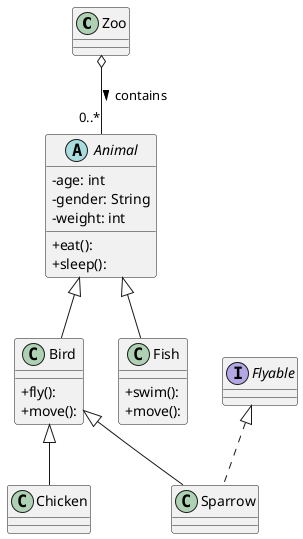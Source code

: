 @startuml
skinparam classAttributeIconSize 0
class Zoo{

}
abstract class Animal{
- age: int
- gender: String
- weight: int

+ eat():
+ sleep():
}

class Bird{
+ fly():
+ move():
}

class Fish{
+ swim():
+ move():
}

class Chicken{

}

class Sparrow{

}

interface Flyable{
}

Zoo o-- "0..*" Animal: contains >
Animal <|-- Fish
Animal <|-- Bird
Bird <|-- Chicken
Bird <|-- Sparrow
Flyable <|.. Sparrow

@enduml